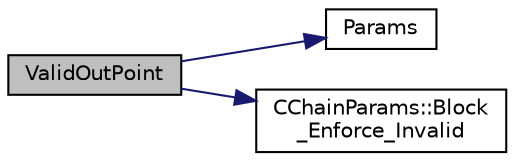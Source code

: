 digraph "ValidOutPoint"
{
  edge [fontname="Helvetica",fontsize="10",labelfontname="Helvetica",labelfontsize="10"];
  node [fontname="Helvetica",fontsize="10",shape=record];
  rankdir="LR";
  Node1305 [label="ValidOutPoint",height=0.2,width=0.4,color="black", fillcolor="grey75", style="filled", fontcolor="black"];
  Node1305 -> Node1306 [color="midnightblue",fontsize="10",style="solid",fontname="Helvetica"];
  Node1306 [label="Params",height=0.2,width=0.4,color="black", fillcolor="white", style="filled",URL="$chainparams_8cpp.html#ace5c5b706d71a324a417dd2db394fd4a",tooltip="Return the currently selected parameters. "];
  Node1305 -> Node1307 [color="midnightblue",fontsize="10",style="solid",fontname="Helvetica"];
  Node1307 [label="CChainParams::Block\l_Enforce_Invalid",height=0.2,width=0.4,color="black", fillcolor="white", style="filled",URL="$class_c_chain_params.html#a273dbde532ea4c5cf57eea2150d1bea3"];
}
